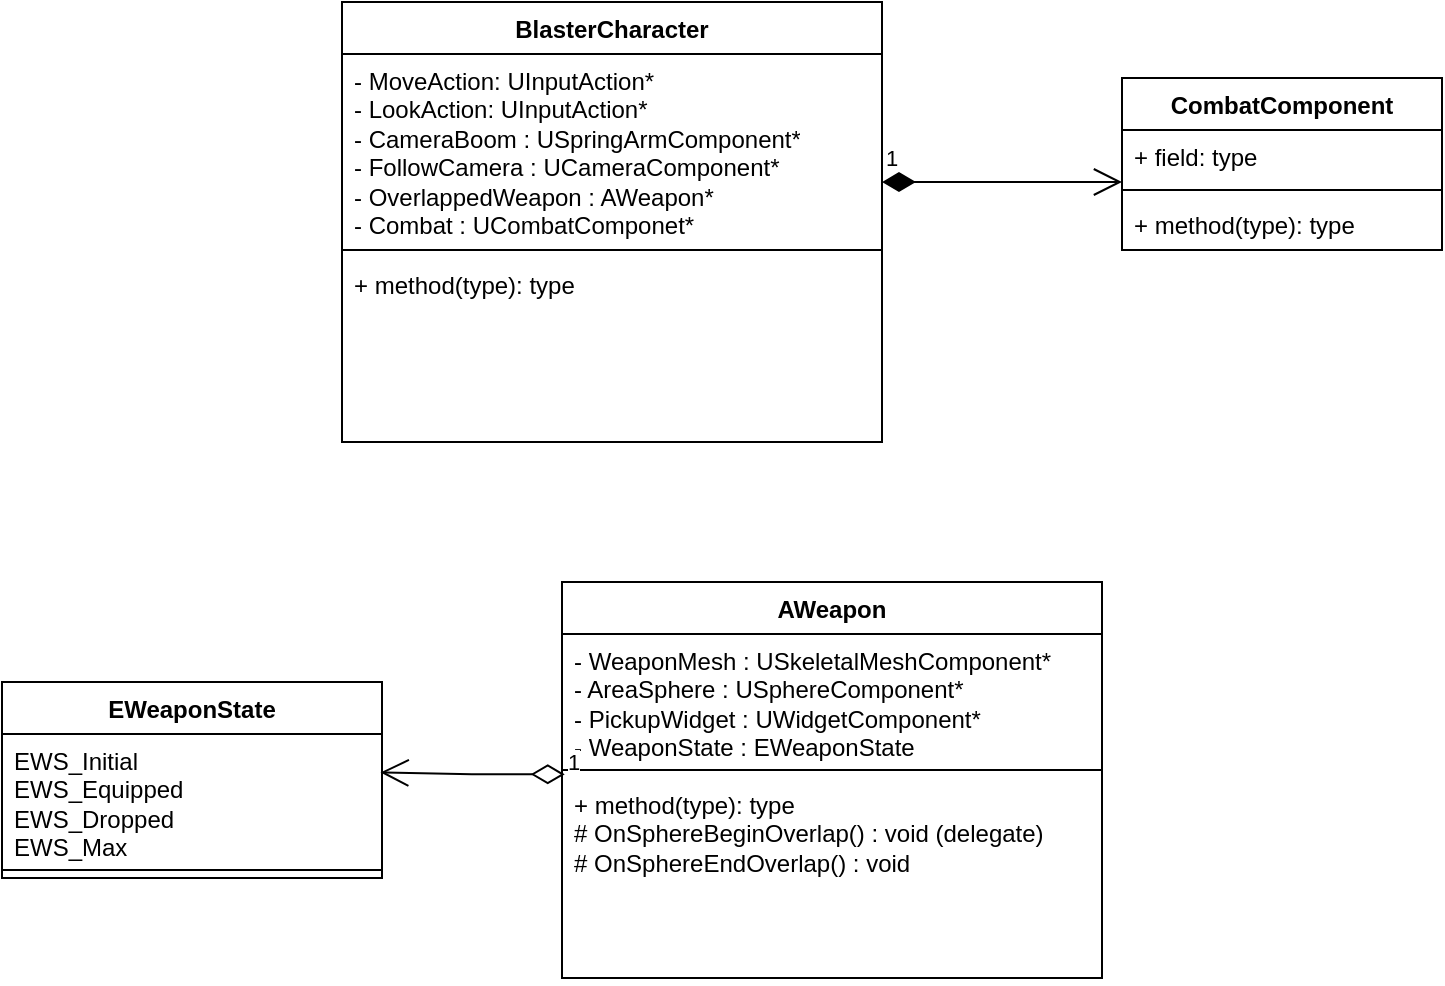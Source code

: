 <mxfile version="26.1.1">
  <diagram id="C5RBs43oDa-KdzZeNtuy" name="Page-1">
    <mxGraphModel dx="1425" dy="763" grid="1" gridSize="10" guides="1" tooltips="1" connect="1" arrows="1" fold="1" page="1" pageScale="1" pageWidth="827" pageHeight="1169" math="0" shadow="0">
      <root>
        <mxCell id="WIyWlLk6GJQsqaUBKTNV-0" />
        <mxCell id="WIyWlLk6GJQsqaUBKTNV-1" parent="WIyWlLk6GJQsqaUBKTNV-0" />
        <mxCell id="PrvfjyKSoJNpgGcF1xQb-0" value="BlasterCharacter" style="swimlane;fontStyle=1;align=center;verticalAlign=top;childLayout=stackLayout;horizontal=1;startSize=26;horizontalStack=0;resizeParent=1;resizeParentMax=0;resizeLast=0;collapsible=1;marginBottom=0;whiteSpace=wrap;html=1;" vertex="1" parent="WIyWlLk6GJQsqaUBKTNV-1">
          <mxGeometry x="270" y="20" width="270" height="220" as="geometry" />
        </mxCell>
        <mxCell id="PrvfjyKSoJNpgGcF1xQb-1" value="- MoveAction: UInputAction*&lt;div&gt;- LookAction: UInputAction*&lt;/div&gt;&lt;div&gt;- CameraBoom : USpringArmComponent*&lt;/div&gt;&lt;div&gt;- FollowCamera : UCameraComponent*&lt;/div&gt;&lt;div&gt;- OverlappedWeapon : AWeapon*&lt;/div&gt;&lt;div&gt;- Combat : UCombatComponet*&lt;/div&gt;&lt;div&gt;&lt;br&gt;&lt;/div&gt;&lt;div&gt;&lt;br&gt;&lt;/div&gt;" style="text;strokeColor=none;fillColor=none;align=left;verticalAlign=top;spacingLeft=4;spacingRight=4;overflow=hidden;rotatable=0;points=[[0,0.5],[1,0.5]];portConstraint=eastwest;whiteSpace=wrap;html=1;" vertex="1" parent="PrvfjyKSoJNpgGcF1xQb-0">
          <mxGeometry y="26" width="270" height="94" as="geometry" />
        </mxCell>
        <mxCell id="PrvfjyKSoJNpgGcF1xQb-2" value="" style="line;strokeWidth=1;fillColor=none;align=left;verticalAlign=middle;spacingTop=-1;spacingLeft=3;spacingRight=3;rotatable=0;labelPosition=right;points=[];portConstraint=eastwest;strokeColor=inherit;" vertex="1" parent="PrvfjyKSoJNpgGcF1xQb-0">
          <mxGeometry y="120" width="270" height="8" as="geometry" />
        </mxCell>
        <mxCell id="PrvfjyKSoJNpgGcF1xQb-3" value="+ method(type): type" style="text;strokeColor=none;fillColor=none;align=left;verticalAlign=top;spacingLeft=4;spacingRight=4;overflow=hidden;rotatable=0;points=[[0,0.5],[1,0.5]];portConstraint=eastwest;whiteSpace=wrap;html=1;" vertex="1" parent="PrvfjyKSoJNpgGcF1xQb-0">
          <mxGeometry y="128" width="270" height="92" as="geometry" />
        </mxCell>
        <mxCell id="PrvfjyKSoJNpgGcF1xQb-4" value="CombatComponent" style="swimlane;fontStyle=1;align=center;verticalAlign=top;childLayout=stackLayout;horizontal=1;startSize=26;horizontalStack=0;resizeParent=1;resizeParentMax=0;resizeLast=0;collapsible=1;marginBottom=0;whiteSpace=wrap;html=1;" vertex="1" parent="WIyWlLk6GJQsqaUBKTNV-1">
          <mxGeometry x="660" y="58" width="160" height="86" as="geometry" />
        </mxCell>
        <mxCell id="PrvfjyKSoJNpgGcF1xQb-5" value="+ field: type" style="text;strokeColor=none;fillColor=none;align=left;verticalAlign=top;spacingLeft=4;spacingRight=4;overflow=hidden;rotatable=0;points=[[0,0.5],[1,0.5]];portConstraint=eastwest;whiteSpace=wrap;html=1;" vertex="1" parent="PrvfjyKSoJNpgGcF1xQb-4">
          <mxGeometry y="26" width="160" height="26" as="geometry" />
        </mxCell>
        <mxCell id="PrvfjyKSoJNpgGcF1xQb-6" value="" style="line;strokeWidth=1;fillColor=none;align=left;verticalAlign=middle;spacingTop=-1;spacingLeft=3;spacingRight=3;rotatable=0;labelPosition=right;points=[];portConstraint=eastwest;strokeColor=inherit;" vertex="1" parent="PrvfjyKSoJNpgGcF1xQb-4">
          <mxGeometry y="52" width="160" height="8" as="geometry" />
        </mxCell>
        <mxCell id="PrvfjyKSoJNpgGcF1xQb-7" value="+ method(type): type" style="text;strokeColor=none;fillColor=none;align=left;verticalAlign=top;spacingLeft=4;spacingRight=4;overflow=hidden;rotatable=0;points=[[0,0.5],[1,0.5]];portConstraint=eastwest;whiteSpace=wrap;html=1;" vertex="1" parent="PrvfjyKSoJNpgGcF1xQb-4">
          <mxGeometry y="60" width="160" height="26" as="geometry" />
        </mxCell>
        <mxCell id="PrvfjyKSoJNpgGcF1xQb-10" value="1" style="endArrow=open;html=1;endSize=12;startArrow=diamondThin;startSize=14;startFill=1;edgeStyle=orthogonalEdgeStyle;align=left;verticalAlign=bottom;rounded=0;" edge="1" parent="WIyWlLk6GJQsqaUBKTNV-1">
          <mxGeometry x="-1" y="3" relative="1" as="geometry">
            <mxPoint x="540" y="110" as="sourcePoint" />
            <mxPoint x="660" y="110" as="targetPoint" />
          </mxGeometry>
        </mxCell>
        <mxCell id="PrvfjyKSoJNpgGcF1xQb-11" value="AWeapon" style="swimlane;fontStyle=1;align=center;verticalAlign=top;childLayout=stackLayout;horizontal=1;startSize=26;horizontalStack=0;resizeParent=1;resizeParentMax=0;resizeLast=0;collapsible=1;marginBottom=0;whiteSpace=wrap;html=1;" vertex="1" parent="WIyWlLk6GJQsqaUBKTNV-1">
          <mxGeometry x="380" y="310" width="270" height="198" as="geometry" />
        </mxCell>
        <mxCell id="PrvfjyKSoJNpgGcF1xQb-12" value="- WeaponMesh : USkeletalMeshComponent*&lt;div&gt;- AreaSphere : USphereComponent*&lt;/div&gt;&lt;div&gt;- PickupWidget : UWidgetComponent*&lt;/div&gt;&lt;div&gt;- WeaponState : EWeaponState&lt;/div&gt;&lt;div&gt;&lt;br&gt;&lt;/div&gt;" style="text;strokeColor=none;fillColor=none;align=left;verticalAlign=top;spacingLeft=4;spacingRight=4;overflow=hidden;rotatable=0;points=[[0,0.5],[1,0.5]];portConstraint=eastwest;whiteSpace=wrap;html=1;" vertex="1" parent="PrvfjyKSoJNpgGcF1xQb-11">
          <mxGeometry y="26" width="270" height="64" as="geometry" />
        </mxCell>
        <mxCell id="PrvfjyKSoJNpgGcF1xQb-13" value="" style="line;strokeWidth=1;fillColor=none;align=left;verticalAlign=middle;spacingTop=-1;spacingLeft=3;spacingRight=3;rotatable=0;labelPosition=right;points=[];portConstraint=eastwest;strokeColor=inherit;" vertex="1" parent="PrvfjyKSoJNpgGcF1xQb-11">
          <mxGeometry y="90" width="270" height="8" as="geometry" />
        </mxCell>
        <mxCell id="PrvfjyKSoJNpgGcF1xQb-14" value="+ method(type): type&lt;div&gt;#&amp;nbsp;OnSphereBeginOverlap() : void (delegate)&lt;/div&gt;&lt;div&gt;# OnSphereEndOverlap() : void&lt;/div&gt;&lt;div&gt;&lt;br&gt;&lt;/div&gt;" style="text;strokeColor=none;fillColor=none;align=left;verticalAlign=top;spacingLeft=4;spacingRight=4;overflow=hidden;rotatable=0;points=[[0,0.5],[1,0.5]];portConstraint=eastwest;whiteSpace=wrap;html=1;" vertex="1" parent="PrvfjyKSoJNpgGcF1xQb-11">
          <mxGeometry y="98" width="270" height="100" as="geometry" />
        </mxCell>
        <mxCell id="PrvfjyKSoJNpgGcF1xQb-15" value="EWeaponState" style="swimlane;fontStyle=1;align=center;verticalAlign=top;childLayout=stackLayout;horizontal=1;startSize=26;horizontalStack=0;resizeParent=1;resizeParentMax=0;resizeLast=0;collapsible=1;marginBottom=0;whiteSpace=wrap;html=1;" vertex="1" parent="WIyWlLk6GJQsqaUBKTNV-1">
          <mxGeometry x="100" y="360" width="190" height="98" as="geometry" />
        </mxCell>
        <mxCell id="PrvfjyKSoJNpgGcF1xQb-16" value="EWS_Initial&lt;div&gt;EWS_Equipped&lt;br&gt;EWS_Dropped&lt;br&gt;EWS_Max&lt;/div&gt;" style="text;strokeColor=none;fillColor=none;align=left;verticalAlign=top;spacingLeft=4;spacingRight=4;overflow=hidden;rotatable=0;points=[[0,0.5],[1,0.5]];portConstraint=eastwest;whiteSpace=wrap;html=1;" vertex="1" parent="PrvfjyKSoJNpgGcF1xQb-15">
          <mxGeometry y="26" width="190" height="64" as="geometry" />
        </mxCell>
        <mxCell id="PrvfjyKSoJNpgGcF1xQb-17" value="" style="line;strokeWidth=1;fillColor=none;align=left;verticalAlign=middle;spacingTop=-1;spacingLeft=3;spacingRight=3;rotatable=0;labelPosition=right;points=[];portConstraint=eastwest;strokeColor=inherit;" vertex="1" parent="PrvfjyKSoJNpgGcF1xQb-15">
          <mxGeometry y="90" width="190" height="8" as="geometry" />
        </mxCell>
        <mxCell id="PrvfjyKSoJNpgGcF1xQb-22" value="1" style="endArrow=open;html=1;endSize=12;startArrow=diamondThin;startSize=14;startFill=0;edgeStyle=orthogonalEdgeStyle;align=left;verticalAlign=bottom;rounded=0;exitX=0.005;exitY=0.768;exitDx=0;exitDy=0;exitPerimeter=0;entryX=0.996;entryY=0.3;entryDx=0;entryDy=0;entryPerimeter=0;" edge="1" parent="WIyWlLk6GJQsqaUBKTNV-1" source="PrvfjyKSoJNpgGcF1xQb-13" target="PrvfjyKSoJNpgGcF1xQb-16">
          <mxGeometry x="-1" y="3" relative="1" as="geometry">
            <mxPoint x="90" y="500" as="sourcePoint" />
            <mxPoint x="252" y="406" as="targetPoint" />
          </mxGeometry>
        </mxCell>
      </root>
    </mxGraphModel>
  </diagram>
</mxfile>
